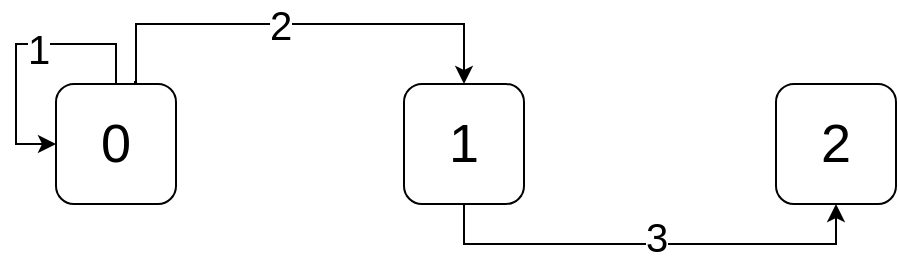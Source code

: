 <mxfile version="21.5.1" type="device">
  <diagram name="Página-1" id="-eIB52muY2_3GW21uWRk">
    <mxGraphModel dx="1434" dy="796" grid="1" gridSize="10" guides="1" tooltips="1" connect="1" arrows="1" fold="1" page="1" pageScale="1" pageWidth="827" pageHeight="1169" math="0" shadow="0">
      <root>
        <mxCell id="0" />
        <mxCell id="1" parent="0" />
        <mxCell id="O8XZWhRuaFC58gjSqEZz-20" style="edgeStyle=orthogonalEdgeStyle;rounded=0;orthogonalLoop=1;jettySize=auto;html=1;exitX=0.65;exitY=-0.017;exitDx=0;exitDy=0;entryX=0;entryY=0.5;entryDx=0;entryDy=0;exitPerimeter=0;" parent="1" source="O8XZWhRuaFC58gjSqEZz-12" target="O8XZWhRuaFC58gjSqEZz-16" edge="1">
          <mxGeometry relative="1" as="geometry">
            <Array as="points">
              <mxPoint x="280" y="209" />
              <mxPoint x="280" y="180" />
              <mxPoint x="444" y="180" />
            </Array>
          </mxGeometry>
        </mxCell>
        <mxCell id="O8XZWhRuaFC58gjSqEZz-21" value="2" style="edgeLabel;html=1;align=center;verticalAlign=middle;resizable=0;points=[];fontSize=20;" parent="O8XZWhRuaFC58gjSqEZz-20" vertex="1" connectable="0">
          <mxGeometry x="-0.088" relative="1" as="geometry">
            <mxPoint as="offset" />
          </mxGeometry>
        </mxCell>
        <mxCell id="O8XZWhRuaFC58gjSqEZz-12" value="0" style="rounded=1;whiteSpace=wrap;html=1;fontSize=27;" parent="1" vertex="1">
          <mxGeometry x="240" y="210" width="60" height="60" as="geometry" />
        </mxCell>
        <mxCell id="XlvS5iwM-luPMJJT958l-1" style="edgeStyle=orthogonalEdgeStyle;rounded=0;orthogonalLoop=1;jettySize=auto;html=1;entryX=0.5;entryY=1;entryDx=0;entryDy=0;exitX=1;exitY=0.5;exitDx=0;exitDy=0;" edge="1" parent="1" source="O8XZWhRuaFC58gjSqEZz-16" target="O8XZWhRuaFC58gjSqEZz-17">
          <mxGeometry relative="1" as="geometry" />
        </mxCell>
        <mxCell id="XlvS5iwM-luPMJJT958l-2" value="&lt;font style=&quot;font-size: 20px;&quot;&gt;3&lt;/font&gt;" style="edgeLabel;html=1;align=center;verticalAlign=middle;resizable=0;points=[];fontSize=20;" vertex="1" connectable="0" parent="XlvS5iwM-luPMJJT958l-1">
          <mxGeometry x="0.026" y="4" relative="1" as="geometry">
            <mxPoint as="offset" />
          </mxGeometry>
        </mxCell>
        <mxCell id="O8XZWhRuaFC58gjSqEZz-16" value="1" style="rounded=1;whiteSpace=wrap;html=1;fontSize=27;direction=south;" parent="1" vertex="1">
          <mxGeometry x="414" y="210" width="60" height="60" as="geometry" />
        </mxCell>
        <mxCell id="O8XZWhRuaFC58gjSqEZz-17" value="2" style="rounded=1;whiteSpace=wrap;html=1;fontSize=27;" parent="1" vertex="1">
          <mxGeometry x="600" y="210" width="60" height="60" as="geometry" />
        </mxCell>
        <mxCell id="O8XZWhRuaFC58gjSqEZz-18" style="edgeStyle=orthogonalEdgeStyle;rounded=0;orthogonalLoop=1;jettySize=auto;html=1;exitX=0.5;exitY=0;exitDx=0;exitDy=0;entryX=0;entryY=0.5;entryDx=0;entryDy=0;fontSize=24;" parent="1" source="O8XZWhRuaFC58gjSqEZz-12" target="O8XZWhRuaFC58gjSqEZz-12" edge="1">
          <mxGeometry relative="1" as="geometry">
            <Array as="points">
              <mxPoint x="270" y="190" />
              <mxPoint x="220" y="190" />
              <mxPoint x="220" y="240" />
            </Array>
          </mxGeometry>
        </mxCell>
        <mxCell id="O8XZWhRuaFC58gjSqEZz-19" value="1" style="edgeLabel;html=1;align=center;verticalAlign=middle;resizable=0;points=[];fontSize=20;" parent="O8XZWhRuaFC58gjSqEZz-18" vertex="1" connectable="0">
          <mxGeometry x="-0.157" y="2" relative="1" as="geometry">
            <mxPoint as="offset" />
          </mxGeometry>
        </mxCell>
      </root>
    </mxGraphModel>
  </diagram>
</mxfile>
